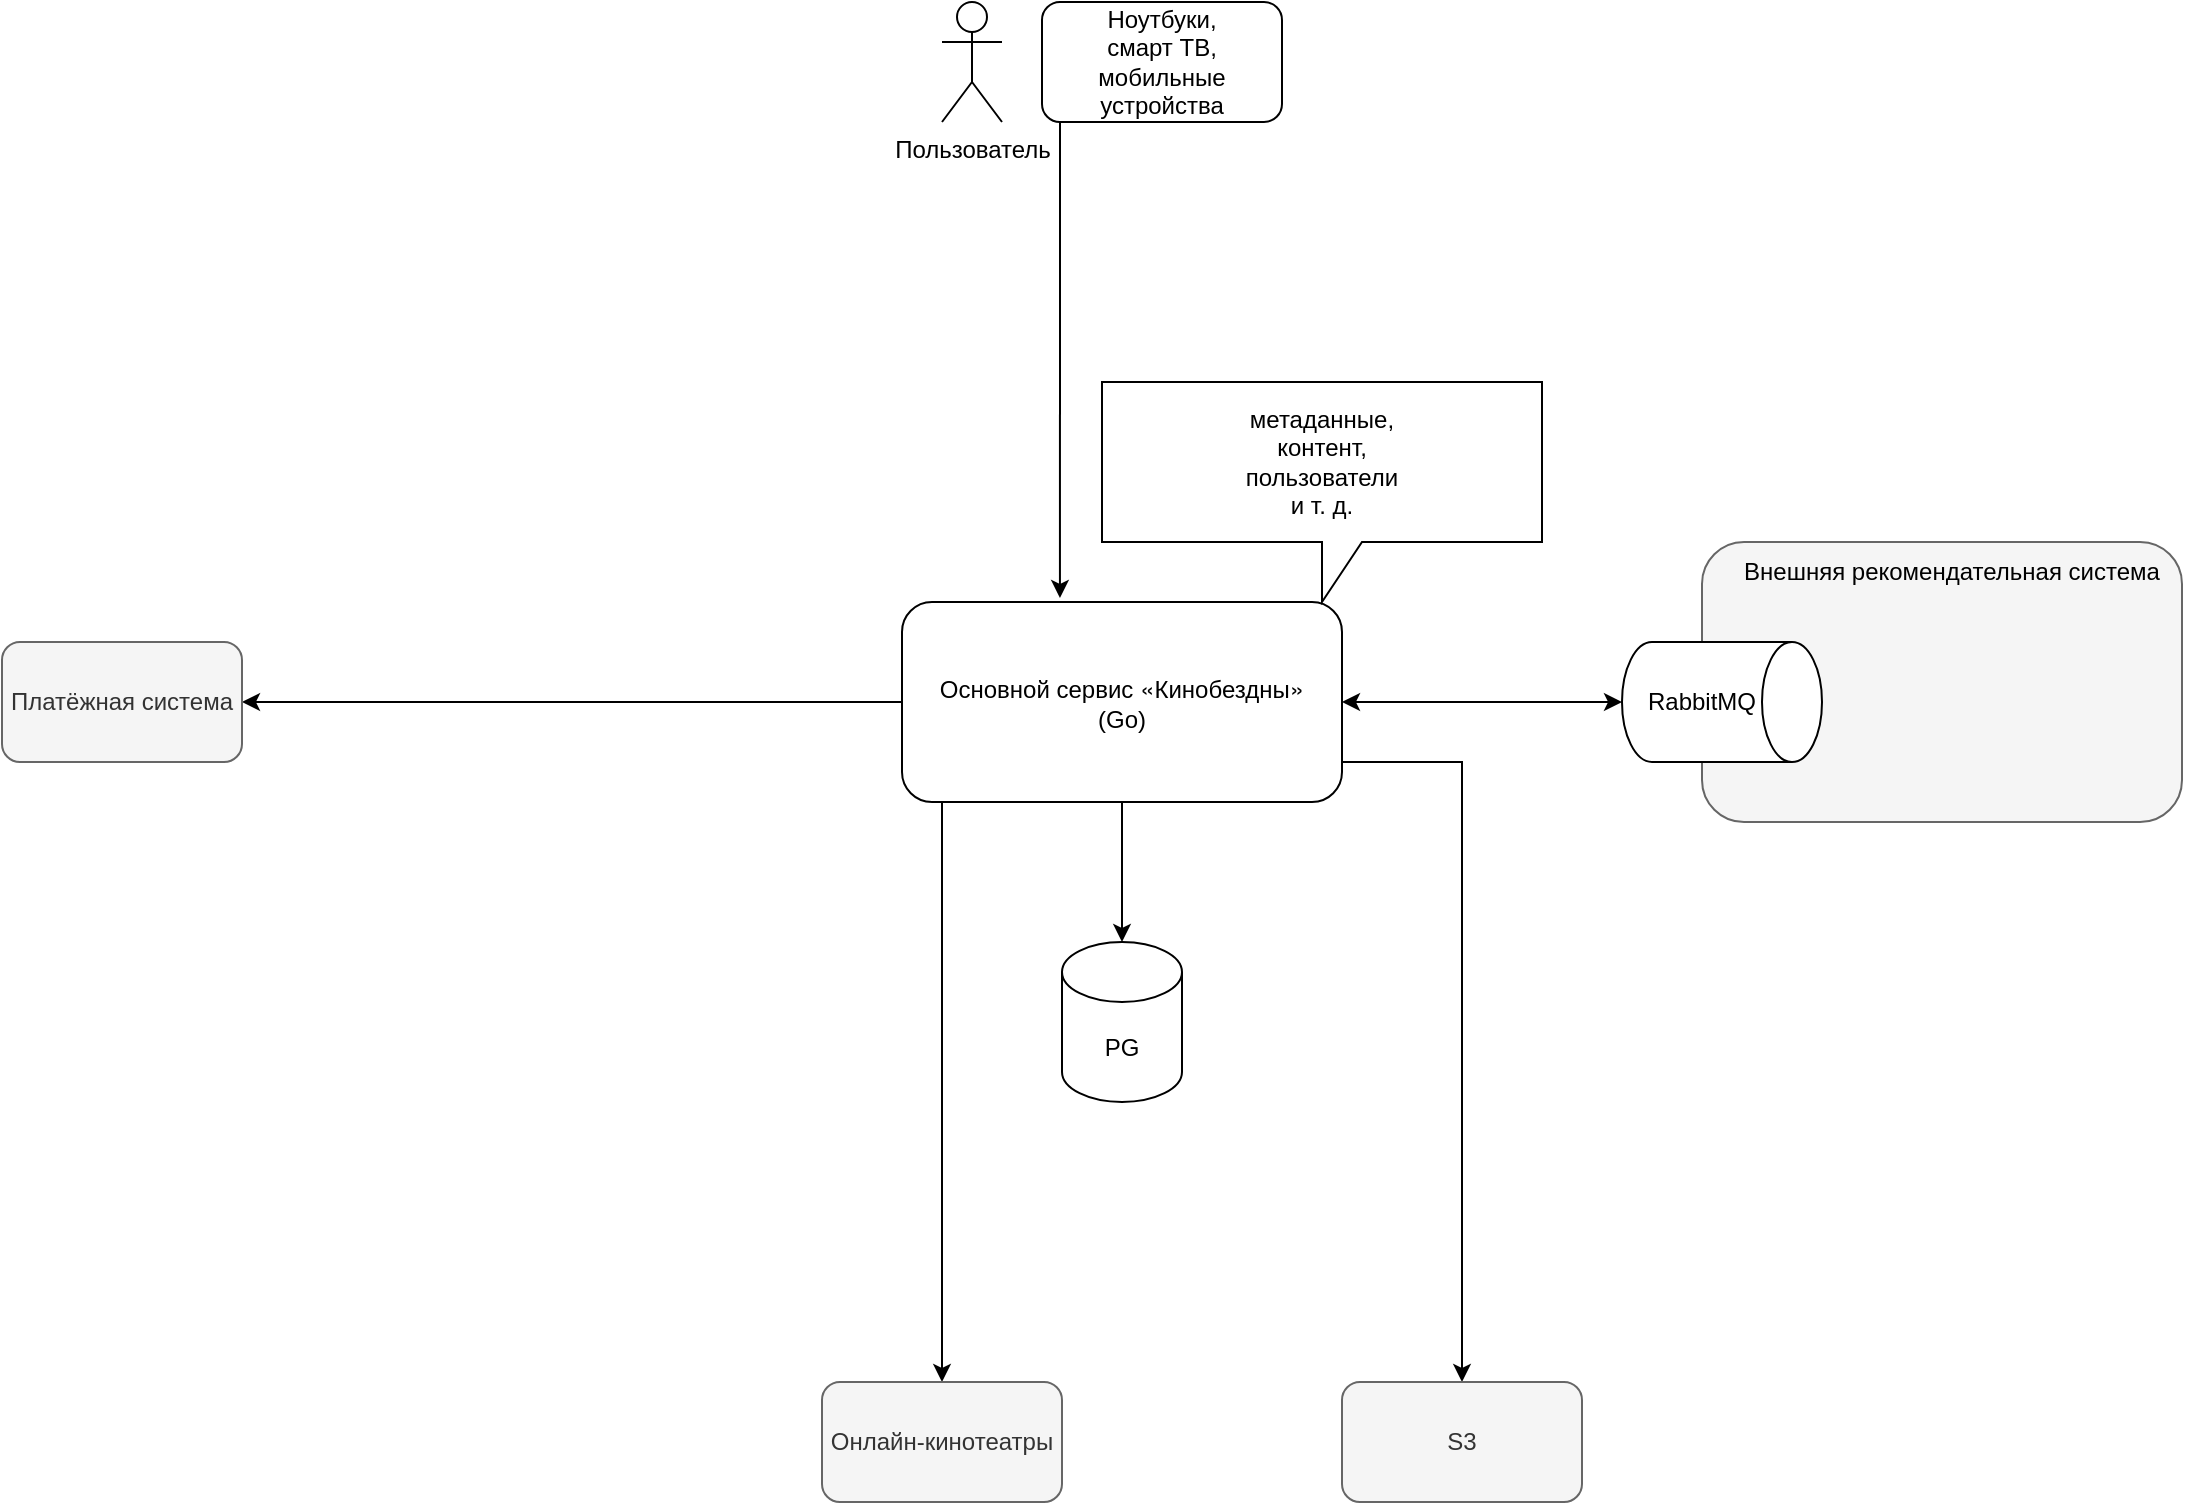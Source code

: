 <mxfile version="25.0.3">
  <diagram name="Page-1" id="LQrka3RXtTwaJQfLbMm_">
    <mxGraphModel dx="3235" dy="1628" grid="0" gridSize="10" guides="0" tooltips="1" connect="0" arrows="0" fold="1" page="1" pageScale="1" pageWidth="850" pageHeight="1100" math="0" shadow="0">
      <root>
        <mxCell id="0" />
        <mxCell id="1" parent="0" />
        <mxCell id="XCubr34SPrUNIH3pndpV-11" value="" style="rounded=1;whiteSpace=wrap;html=1;fillColor=#f5f5f5;fontColor=#333333;strokeColor=#666666;" parent="1" vertex="1">
          <mxGeometry x="760" y="290" width="240" height="140" as="geometry" />
        </mxCell>
        <mxCell id="XCubr34SPrUNIH3pndpV-5" style="edgeStyle=orthogonalEdgeStyle;rounded=0;orthogonalLoop=1;jettySize=auto;html=1;entryX=1;entryY=0.5;entryDx=0;entryDy=0;" parent="1" source="XCubr34SPrUNIH3pndpV-1" target="XCubr34SPrUNIH3pndpV-23" edge="1">
          <mxGeometry relative="1" as="geometry">
            <mxPoint x="260" y="370" as="targetPoint" />
          </mxGeometry>
        </mxCell>
        <mxCell id="XCubr34SPrUNIH3pndpV-16" style="edgeStyle=orthogonalEdgeStyle;rounded=0;orthogonalLoop=1;jettySize=auto;html=1;entryX=0.5;entryY=0;entryDx=0;entryDy=0;" parent="1" source="XCubr34SPrUNIH3pndpV-1" target="XCubr34SPrUNIH3pndpV-17" edge="1">
          <mxGeometry relative="1" as="geometry">
            <mxPoint x="630" y="490" as="targetPoint" />
            <Array as="points">
              <mxPoint x="640" y="400" />
            </Array>
          </mxGeometry>
        </mxCell>
        <mxCell id="XCubr34SPrUNIH3pndpV-26" style="edgeStyle=orthogonalEdgeStyle;rounded=0;orthogonalLoop=1;jettySize=auto;html=1;" parent="1" source="XCubr34SPrUNIH3pndpV-1" target="XCubr34SPrUNIH3pndpV-25" edge="1">
          <mxGeometry relative="1" as="geometry">
            <Array as="points">
              <mxPoint x="380" y="490" />
              <mxPoint x="380" y="490" />
            </Array>
          </mxGeometry>
        </mxCell>
        <mxCell id="XCubr34SPrUNIH3pndpV-1" value="Основной сервис&amp;nbsp;&lt;span style=&quot;font-family: &amp;quot;Helvetica Neue&amp;quot;; font-size: 13px; text-align: start; background-color: initial;&quot;&gt;«&lt;/span&gt;&lt;span style=&quot;background-color: initial;&quot;&gt;Кинобездны&lt;/span&gt;&lt;span style=&quot;font-family: &amp;quot;Helvetica Neue&amp;quot;; font-size: 13px; text-align: start; background-color: initial;&quot;&gt;»&lt;/span&gt;&lt;div&gt;(Go)&lt;/div&gt;" style="rounded=1;whiteSpace=wrap;html=1;" parent="1" vertex="1">
          <mxGeometry x="360" y="320" width="220" height="100" as="geometry" />
        </mxCell>
        <mxCell id="XCubr34SPrUNIH3pndpV-2" value="PG" style="shape=cylinder3;whiteSpace=wrap;html=1;boundedLbl=1;backgroundOutline=1;size=15;" parent="1" vertex="1">
          <mxGeometry x="440" y="490" width="60" height="80" as="geometry" />
        </mxCell>
        <mxCell id="XCubr34SPrUNIH3pndpV-3" style="edgeStyle=orthogonalEdgeStyle;rounded=0;orthogonalLoop=1;jettySize=auto;html=1;entryX=0.5;entryY=0;entryDx=0;entryDy=0;entryPerimeter=0;" parent="1" source="XCubr34SPrUNIH3pndpV-1" target="XCubr34SPrUNIH3pndpV-2" edge="1">
          <mxGeometry relative="1" as="geometry" />
        </mxCell>
        <mxCell id="XCubr34SPrUNIH3pndpV-9" style="edgeStyle=orthogonalEdgeStyle;rounded=0;orthogonalLoop=1;jettySize=auto;html=1;entryX=1;entryY=0.5;entryDx=0;entryDy=0;startArrow=classic;startFill=1;" parent="1" source="XCubr34SPrUNIH3pndpV-7" target="XCubr34SPrUNIH3pndpV-1" edge="1">
          <mxGeometry relative="1" as="geometry">
            <Array as="points">
              <mxPoint x="620" y="370" />
              <mxPoint x="620" y="370" />
            </Array>
          </mxGeometry>
        </mxCell>
        <mxCell id="XCubr34SPrUNIH3pndpV-7" value="" style="shape=cylinder3;whiteSpace=wrap;html=1;boundedLbl=1;backgroundOutline=1;size=15;rotation=90;" parent="1" vertex="1">
          <mxGeometry x="740" y="320" width="60" height="100" as="geometry" />
        </mxCell>
        <mxCell id="XCubr34SPrUNIH3pndpV-10" value="RabbitMQ" style="text;html=1;align=center;verticalAlign=middle;whiteSpace=wrap;rounded=0;" parent="1" vertex="1">
          <mxGeometry x="730" y="355" width="60" height="30" as="geometry" />
        </mxCell>
        <mxCell id="XCubr34SPrUNIH3pndpV-12" value="Внешняя рекомендательная система" style="text;html=1;align=center;verticalAlign=middle;whiteSpace=wrap;rounded=0;" parent="1" vertex="1">
          <mxGeometry x="770" y="290" width="230" height="30" as="geometry" />
        </mxCell>
        <mxCell id="XCubr34SPrUNIH3pndpV-15" value="метаданные,&lt;div&gt;контент,&lt;/div&gt;&lt;div&gt;пользователи&lt;/div&gt;&lt;div&gt;и т. д.&lt;/div&gt;" style="shape=callout;whiteSpace=wrap;html=1;perimeter=calloutPerimeter;" parent="1" vertex="1">
          <mxGeometry x="460" y="210" width="220" height="110" as="geometry" />
        </mxCell>
        <mxCell id="XCubr34SPrUNIH3pndpV-17" value="S3" style="rounded=1;whiteSpace=wrap;html=1;fillColor=#f5f5f5;fontColor=#333333;strokeColor=#666666;" parent="1" vertex="1">
          <mxGeometry x="580" y="710" width="120" height="60" as="geometry" />
        </mxCell>
        <mxCell id="XCubr34SPrUNIH3pndpV-18" value="" style="endArrow=classic;html=1;rounded=0;entryX=0.359;entryY=-0.02;entryDx=0;entryDy=0;entryPerimeter=0;" parent="1" target="XCubr34SPrUNIH3pndpV-1" edge="1">
          <mxGeometry width="50" height="50" relative="1" as="geometry">
            <mxPoint x="439" y="80" as="sourcePoint" />
            <mxPoint x="300" y="110" as="targetPoint" />
          </mxGeometry>
        </mxCell>
        <mxCell id="XCubr34SPrUNIH3pndpV-19" value="Пользователь" style="shape=umlActor;verticalLabelPosition=bottom;verticalAlign=top;html=1;outlineConnect=0;" parent="1" vertex="1">
          <mxGeometry x="380" y="20" width="30" height="60" as="geometry" />
        </mxCell>
        <mxCell id="XCubr34SPrUNIH3pndpV-23" value="Платёжная система" style="rounded=1;whiteSpace=wrap;html=1;fillColor=#f5f5f5;fontColor=#333333;strokeColor=#666666;" parent="1" vertex="1">
          <mxGeometry x="-90" y="340" width="120" height="60" as="geometry" />
        </mxCell>
        <mxCell id="XCubr34SPrUNIH3pndpV-25" value="Онлайн-кинотеатры" style="rounded=1;whiteSpace=wrap;html=1;fillColor=#f5f5f5;fontColor=#333333;strokeColor=#666666;" parent="1" vertex="1">
          <mxGeometry x="320" y="710" width="120" height="60" as="geometry" />
        </mxCell>
        <mxCell id="MCrp8uLyCbxljOYk-qPo-1" value="Ноутбуки,&lt;div&gt;смарт ТВ,&lt;/div&gt;&lt;div&gt;мобильные устройства&lt;/div&gt;" style="rounded=1;whiteSpace=wrap;html=1;" parent="1" vertex="1">
          <mxGeometry x="430" y="20" width="120" height="60" as="geometry" />
        </mxCell>
      </root>
    </mxGraphModel>
  </diagram>
</mxfile>
